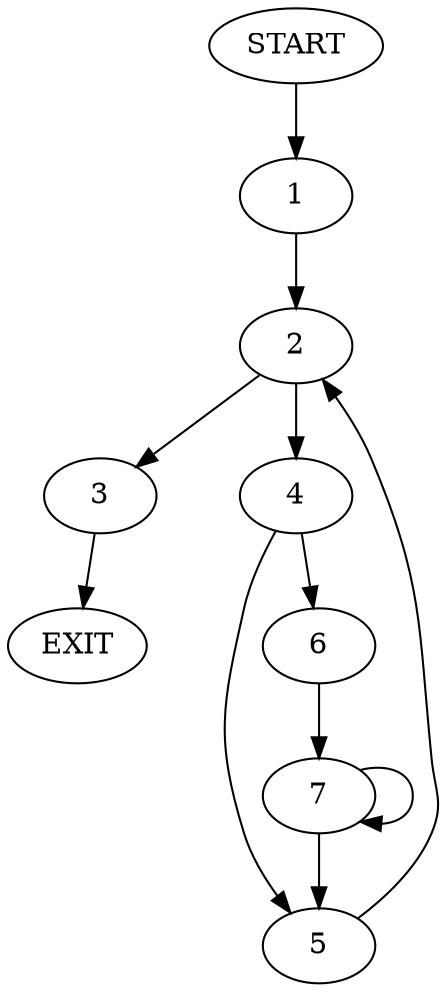 digraph {
0 [label="START"]
8 [label="EXIT"]
0 -> 1
1 -> 2
2 -> 3
2 -> 4
3 -> 8
4 -> 5
4 -> 6
5 -> 2
6 -> 7
7 -> 5
7 -> 7
}
